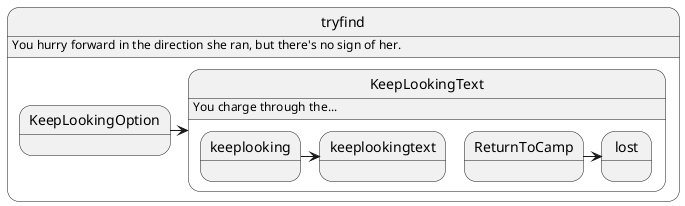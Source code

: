 @startuml
state tryfind {
tryfind: You hurry forward in the direction she ran, but there's no sign of her.
KeepLookingOption -> KeepLookingText
}

state KeepLookingText {
KeepLookingText: You charge through the...
keeplooking -> keeplookingtext
ReturnToCamp -> lost
}

@enduml
